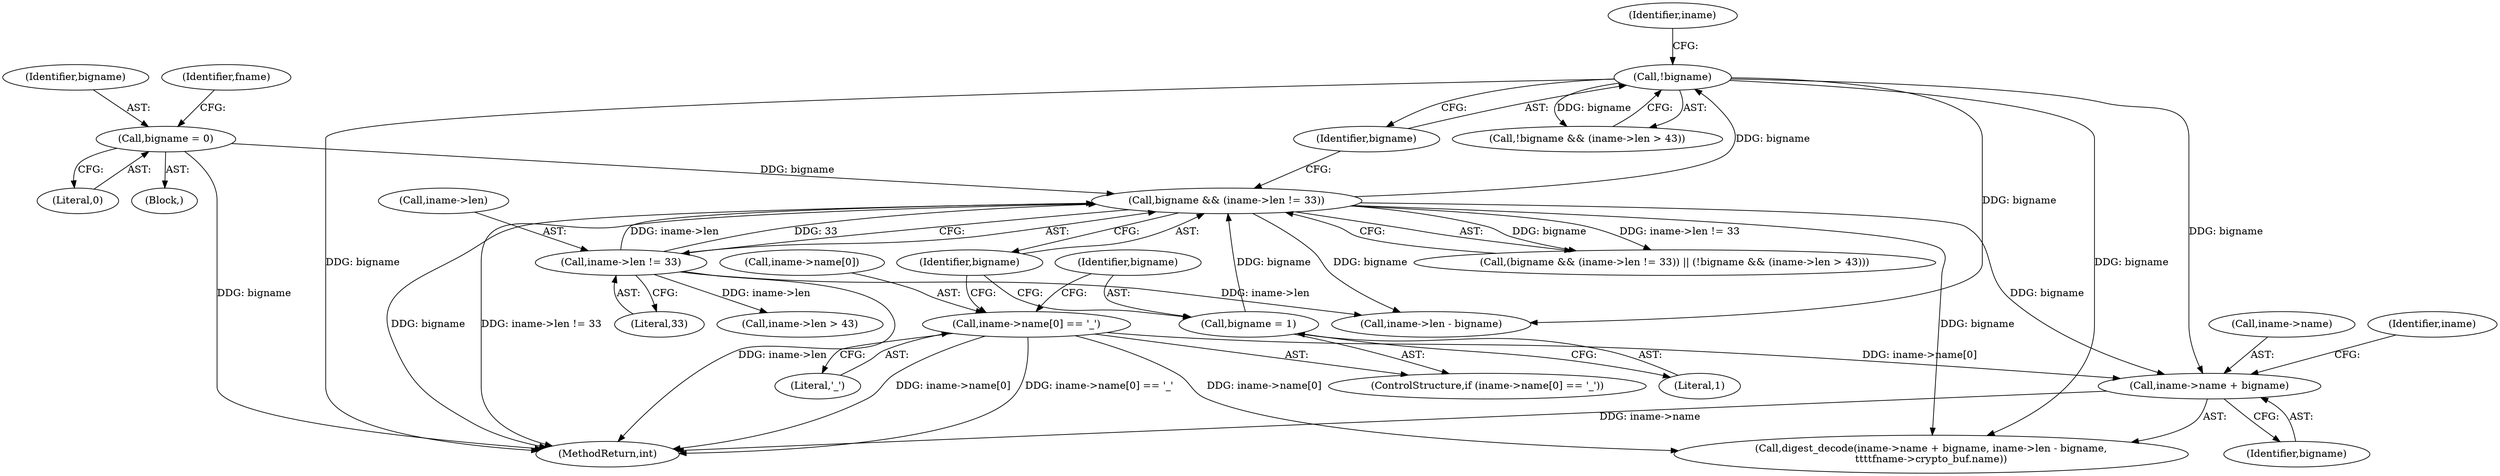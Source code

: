 digraph "0_linux_1b53cf9815bb4744958d41f3795d5d5a1d365e2d_0@pointer" {
"1000284" [label="(Call,iname->name + bigname)"];
"1000231" [label="(Call,iname->name[0] == '_')"];
"1000251" [label="(Call,!bigname)"];
"1000243" [label="(Call,bigname && (iname->len != 33))"];
"1000238" [label="(Call,bigname = 1)"];
"1000112" [label="(Call,bigname = 0)"];
"1000245" [label="(Call,iname->len != 33)"];
"1000246" [label="(Call,iname->len)"];
"1000244" [label="(Identifier,bigname)"];
"1000249" [label="(Literal,33)"];
"1000283" [label="(Call,digest_decode(iname->name + bigname, iname->len - bigname,\n\t\t\t\tfname->crypto_buf.name))"];
"1000237" [label="(Literal,'_')"];
"1000242" [label="(Call,(bigname && (iname->len != 33)) || (!bigname && (iname->len > 43)))"];
"1000251" [label="(Call,!bigname)"];
"1000253" [label="(Call,iname->len > 43)"];
"1000284" [label="(Call,iname->name + bigname)"];
"1000113" [label="(Identifier,bigname)"];
"1000239" [label="(Identifier,bigname)"];
"1000232" [label="(Call,iname->name[0])"];
"1000106" [label="(Block,)"];
"1000377" [label="(MethodReturn,int)"];
"1000112" [label="(Call,bigname = 0)"];
"1000240" [label="(Literal,1)"];
"1000252" [label="(Identifier,bigname)"];
"1000230" [label="(ControlStructure,if (iname->name[0] == '_'))"];
"1000238" [label="(Call,bigname = 1)"];
"1000231" [label="(Call,iname->name[0] == '_')"];
"1000116" [label="(Identifier,fname)"];
"1000285" [label="(Call,iname->name)"];
"1000114" [label="(Literal,0)"];
"1000288" [label="(Identifier,bigname)"];
"1000289" [label="(Call,iname->len - bigname)"];
"1000255" [label="(Identifier,iname)"];
"1000250" [label="(Call,!bigname && (iname->len > 43))"];
"1000245" [label="(Call,iname->len != 33)"];
"1000243" [label="(Call,bigname && (iname->len != 33))"];
"1000291" [label="(Identifier,iname)"];
"1000284" -> "1000283"  [label="AST: "];
"1000284" -> "1000288"  [label="CFG: "];
"1000285" -> "1000284"  [label="AST: "];
"1000288" -> "1000284"  [label="AST: "];
"1000291" -> "1000284"  [label="CFG: "];
"1000284" -> "1000377"  [label="DDG: iname->name"];
"1000231" -> "1000284"  [label="DDG: iname->name[0]"];
"1000251" -> "1000284"  [label="DDG: bigname"];
"1000243" -> "1000284"  [label="DDG: bigname"];
"1000231" -> "1000230"  [label="AST: "];
"1000231" -> "1000237"  [label="CFG: "];
"1000232" -> "1000231"  [label="AST: "];
"1000237" -> "1000231"  [label="AST: "];
"1000239" -> "1000231"  [label="CFG: "];
"1000244" -> "1000231"  [label="CFG: "];
"1000231" -> "1000377"  [label="DDG: iname->name[0]"];
"1000231" -> "1000377"  [label="DDG: iname->name[0] == '_'"];
"1000231" -> "1000283"  [label="DDG: iname->name[0]"];
"1000251" -> "1000250"  [label="AST: "];
"1000251" -> "1000252"  [label="CFG: "];
"1000252" -> "1000251"  [label="AST: "];
"1000255" -> "1000251"  [label="CFG: "];
"1000250" -> "1000251"  [label="CFG: "];
"1000251" -> "1000377"  [label="DDG: bigname"];
"1000251" -> "1000250"  [label="DDG: bigname"];
"1000243" -> "1000251"  [label="DDG: bigname"];
"1000251" -> "1000283"  [label="DDG: bigname"];
"1000251" -> "1000289"  [label="DDG: bigname"];
"1000243" -> "1000242"  [label="AST: "];
"1000243" -> "1000244"  [label="CFG: "];
"1000243" -> "1000245"  [label="CFG: "];
"1000244" -> "1000243"  [label="AST: "];
"1000245" -> "1000243"  [label="AST: "];
"1000252" -> "1000243"  [label="CFG: "];
"1000242" -> "1000243"  [label="CFG: "];
"1000243" -> "1000377"  [label="DDG: bigname"];
"1000243" -> "1000377"  [label="DDG: iname->len != 33"];
"1000243" -> "1000242"  [label="DDG: bigname"];
"1000243" -> "1000242"  [label="DDG: iname->len != 33"];
"1000238" -> "1000243"  [label="DDG: bigname"];
"1000112" -> "1000243"  [label="DDG: bigname"];
"1000245" -> "1000243"  [label="DDG: iname->len"];
"1000245" -> "1000243"  [label="DDG: 33"];
"1000243" -> "1000283"  [label="DDG: bigname"];
"1000243" -> "1000289"  [label="DDG: bigname"];
"1000238" -> "1000230"  [label="AST: "];
"1000238" -> "1000240"  [label="CFG: "];
"1000239" -> "1000238"  [label="AST: "];
"1000240" -> "1000238"  [label="AST: "];
"1000244" -> "1000238"  [label="CFG: "];
"1000112" -> "1000106"  [label="AST: "];
"1000112" -> "1000114"  [label="CFG: "];
"1000113" -> "1000112"  [label="AST: "];
"1000114" -> "1000112"  [label="AST: "];
"1000116" -> "1000112"  [label="CFG: "];
"1000112" -> "1000377"  [label="DDG: bigname"];
"1000245" -> "1000249"  [label="CFG: "];
"1000246" -> "1000245"  [label="AST: "];
"1000249" -> "1000245"  [label="AST: "];
"1000245" -> "1000377"  [label="DDG: iname->len"];
"1000245" -> "1000253"  [label="DDG: iname->len"];
"1000245" -> "1000289"  [label="DDG: iname->len"];
}
